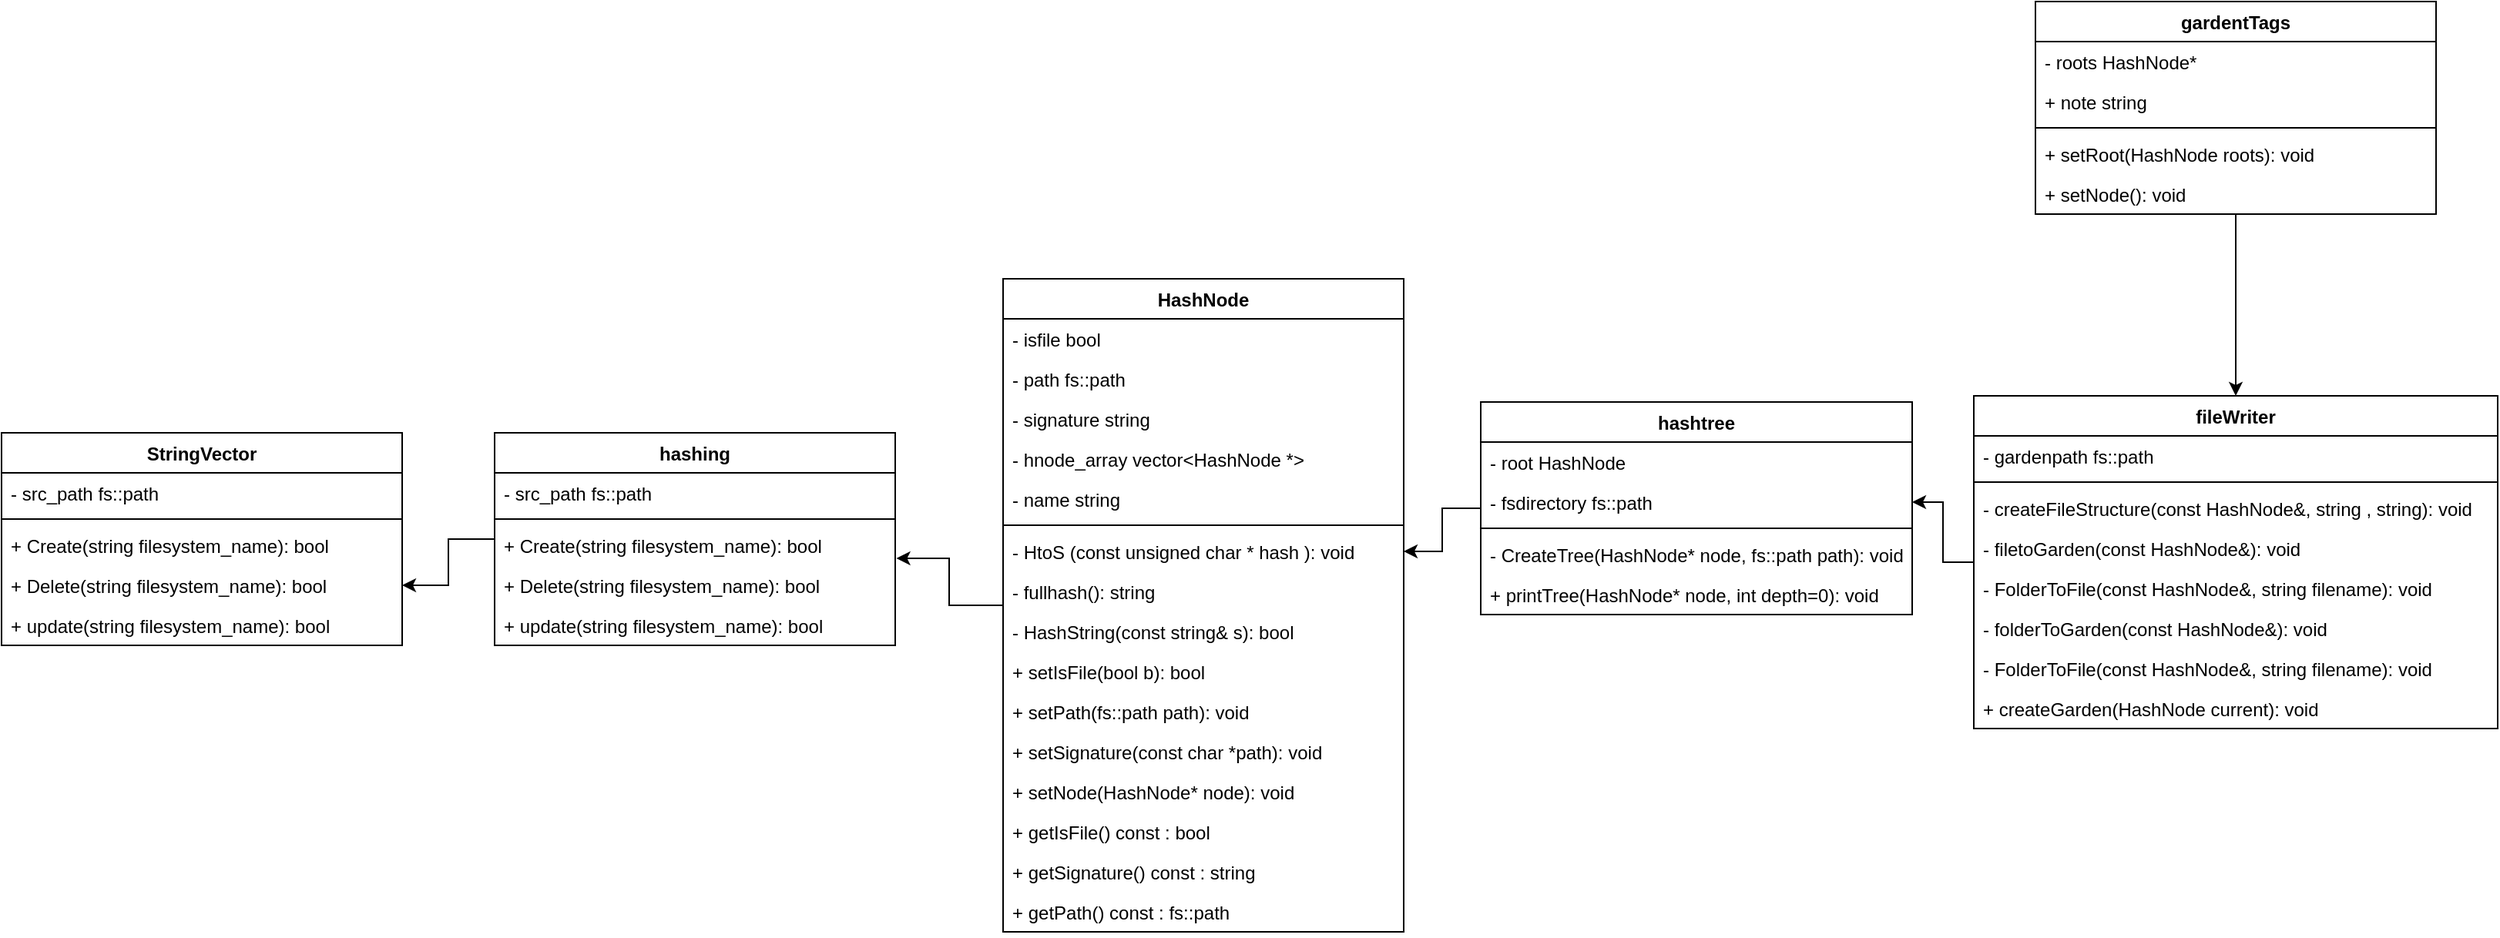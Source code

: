 <mxfile version="26.1.1">
  <diagram name="Page-1" id="80t52LJbAGnGbvyIK6xW">
    <mxGraphModel dx="782" dy="337" grid="1" gridSize="10" guides="1" tooltips="1" connect="1" arrows="1" fold="1" page="1" pageScale="1" pageWidth="3300" pageHeight="4681" math="0" shadow="0">
      <root>
        <mxCell id="0" />
        <mxCell id="1" parent="0" />
        <mxCell id="n_ILbymL3zQHqLycvMSJ-27" value="" style="edgeStyle=orthogonalEdgeStyle;rounded=0;orthogonalLoop=1;jettySize=auto;html=1;entryX=1.003;entryY=0.826;entryDx=0;entryDy=0;entryPerimeter=0;" edge="1" parent="1" source="T-ztOBFdZPyea2kKap5X-1" target="T-ztOBFdZPyea2kKap5X-22">
          <mxGeometry relative="1" as="geometry">
            <mxPoint x="1160" y="812" as="targetPoint" />
            <Array as="points" />
          </mxGeometry>
        </mxCell>
        <mxCell id="T-ztOBFdZPyea2kKap5X-1" value="&lt;div&gt;HashNode&lt;/div&gt;" style="swimlane;fontStyle=1;align=center;verticalAlign=top;childLayout=stackLayout;horizontal=1;startSize=26;horizontalStack=0;resizeParent=1;resizeParentMax=0;resizeLast=0;collapsible=1;marginBottom=0;whiteSpace=wrap;html=1;" parent="1" vertex="1">
          <mxGeometry x="1260" y="630" width="260" height="424" as="geometry" />
        </mxCell>
        <mxCell id="n_ILbymL3zQHqLycvMSJ-4" value="- isfile bool" style="text;strokeColor=none;fillColor=none;align=left;verticalAlign=top;spacingLeft=4;spacingRight=4;overflow=hidden;rotatable=0;points=[[0,0.5],[1,0.5]];portConstraint=eastwest;whiteSpace=wrap;html=1;" vertex="1" parent="T-ztOBFdZPyea2kKap5X-1">
          <mxGeometry y="26" width="260" height="26" as="geometry" />
        </mxCell>
        <mxCell id="T-ztOBFdZPyea2kKap5X-2" value="- path fs::path" style="text;strokeColor=none;fillColor=none;align=left;verticalAlign=top;spacingLeft=4;spacingRight=4;overflow=hidden;rotatable=0;points=[[0,0.5],[1,0.5]];portConstraint=eastwest;whiteSpace=wrap;html=1;" parent="T-ztOBFdZPyea2kKap5X-1" vertex="1">
          <mxGeometry y="52" width="260" height="26" as="geometry" />
        </mxCell>
        <mxCell id="T-ztOBFdZPyea2kKap5X-31" value="- signature string" style="text;strokeColor=none;fillColor=none;align=left;verticalAlign=top;spacingLeft=4;spacingRight=4;overflow=hidden;rotatable=0;points=[[0,0.5],[1,0.5]];portConstraint=eastwest;whiteSpace=wrap;html=1;" parent="T-ztOBFdZPyea2kKap5X-1" vertex="1">
          <mxGeometry y="78" width="260" height="26" as="geometry" />
        </mxCell>
        <mxCell id="T-ztOBFdZPyea2kKap5X-32" value="- hnode_array vector&amp;lt;HashNode *&amp;gt;" style="text;strokeColor=none;fillColor=none;align=left;verticalAlign=top;spacingLeft=4;spacingRight=4;overflow=hidden;rotatable=0;points=[[0,0.5],[1,0.5]];portConstraint=eastwest;whiteSpace=wrap;html=1;" parent="T-ztOBFdZPyea2kKap5X-1" vertex="1">
          <mxGeometry y="104" width="260" height="26" as="geometry" />
        </mxCell>
        <mxCell id="T-ztOBFdZPyea2kKap5X-33" value="- name string" style="text;strokeColor=none;fillColor=none;align=left;verticalAlign=top;spacingLeft=4;spacingRight=4;overflow=hidden;rotatable=0;points=[[0,0.5],[1,0.5]];portConstraint=eastwest;whiteSpace=wrap;html=1;" parent="T-ztOBFdZPyea2kKap5X-1" vertex="1">
          <mxGeometry y="130" width="260" height="26" as="geometry" />
        </mxCell>
        <mxCell id="T-ztOBFdZPyea2kKap5X-3" value="" style="line;strokeWidth=1;fillColor=none;align=left;verticalAlign=middle;spacingTop=-1;spacingLeft=3;spacingRight=3;rotatable=0;labelPosition=right;points=[];portConstraint=eastwest;strokeColor=inherit;" parent="T-ztOBFdZPyea2kKap5X-1" vertex="1">
          <mxGeometry y="156" width="260" height="8" as="geometry" />
        </mxCell>
        <mxCell id="T-ztOBFdZPyea2kKap5X-4" value="- HtoS (const unsigned char * hash ): void" style="text;strokeColor=none;fillColor=none;align=left;verticalAlign=top;spacingLeft=4;spacingRight=4;overflow=hidden;rotatable=0;points=[[0,0.5],[1,0.5]];portConstraint=eastwest;whiteSpace=wrap;html=1;" parent="T-ztOBFdZPyea2kKap5X-1" vertex="1">
          <mxGeometry y="164" width="260" height="26" as="geometry" />
        </mxCell>
        <mxCell id="T-ztOBFdZPyea2kKap5X-5" value="- fullhash(): string" style="text;strokeColor=none;fillColor=none;align=left;verticalAlign=top;spacingLeft=4;spacingRight=4;overflow=hidden;rotatable=0;points=[[0,0.5],[1,0.5]];portConstraint=eastwest;whiteSpace=wrap;html=1;" parent="T-ztOBFdZPyea2kKap5X-1" vertex="1">
          <mxGeometry y="190" width="260" height="26" as="geometry" />
        </mxCell>
        <mxCell id="T-ztOBFdZPyea2kKap5X-6" value="- HashString(const string&amp;amp; s): bool" style="text;strokeColor=none;fillColor=none;align=left;verticalAlign=top;spacingLeft=4;spacingRight=4;overflow=hidden;rotatable=0;points=[[0,0.5],[1,0.5]];portConstraint=eastwest;whiteSpace=wrap;html=1;" parent="T-ztOBFdZPyea2kKap5X-1" vertex="1">
          <mxGeometry y="216" width="260" height="26" as="geometry" />
        </mxCell>
        <mxCell id="n_ILbymL3zQHqLycvMSJ-5" value="+ setIsFile(bool b): bool" style="text;strokeColor=none;fillColor=none;align=left;verticalAlign=top;spacingLeft=4;spacingRight=4;overflow=hidden;rotatable=0;points=[[0,0.5],[1,0.5]];portConstraint=eastwest;whiteSpace=wrap;html=1;" vertex="1" parent="T-ztOBFdZPyea2kKap5X-1">
          <mxGeometry y="242" width="260" height="26" as="geometry" />
        </mxCell>
        <mxCell id="n_ILbymL3zQHqLycvMSJ-2" value="+ setPath(fs::path path): void" style="text;strokeColor=none;fillColor=none;align=left;verticalAlign=top;spacingLeft=4;spacingRight=4;overflow=hidden;rotatable=0;points=[[0,0.5],[1,0.5]];portConstraint=eastwest;whiteSpace=wrap;html=1;" vertex="1" parent="T-ztOBFdZPyea2kKap5X-1">
          <mxGeometry y="268" width="260" height="26" as="geometry" />
        </mxCell>
        <mxCell id="n_ILbymL3zQHqLycvMSJ-1" value="+ setSignature(const char *path): void" style="text;strokeColor=none;fillColor=none;align=left;verticalAlign=top;spacingLeft=4;spacingRight=4;overflow=hidden;rotatable=0;points=[[0,0.5],[1,0.5]];portConstraint=eastwest;whiteSpace=wrap;html=1;" vertex="1" parent="T-ztOBFdZPyea2kKap5X-1">
          <mxGeometry y="294" width="260" height="26" as="geometry" />
        </mxCell>
        <mxCell id="n_ILbymL3zQHqLycvMSJ-3" value="+ setNode(HashNode* node): void" style="text;strokeColor=none;fillColor=none;align=left;verticalAlign=top;spacingLeft=4;spacingRight=4;overflow=hidden;rotatable=0;points=[[0,0.5],[1,0.5]];portConstraint=eastwest;whiteSpace=wrap;html=1;" vertex="1" parent="T-ztOBFdZPyea2kKap5X-1">
          <mxGeometry y="320" width="260" height="26" as="geometry" />
        </mxCell>
        <mxCell id="n_ILbymL3zQHqLycvMSJ-7" value="+ getIsFile() const : bool" style="text;strokeColor=none;fillColor=none;align=left;verticalAlign=top;spacingLeft=4;spacingRight=4;overflow=hidden;rotatable=0;points=[[0,0.5],[1,0.5]];portConstraint=eastwest;whiteSpace=wrap;html=1;" vertex="1" parent="T-ztOBFdZPyea2kKap5X-1">
          <mxGeometry y="346" width="260" height="26" as="geometry" />
        </mxCell>
        <mxCell id="n_ILbymL3zQHqLycvMSJ-8" value="+ getSignature() const : string" style="text;strokeColor=none;fillColor=none;align=left;verticalAlign=top;spacingLeft=4;spacingRight=4;overflow=hidden;rotatable=0;points=[[0,0.5],[1,0.5]];portConstraint=eastwest;whiteSpace=wrap;html=1;" vertex="1" parent="T-ztOBFdZPyea2kKap5X-1">
          <mxGeometry y="372" width="260" height="26" as="geometry" />
        </mxCell>
        <mxCell id="n_ILbymL3zQHqLycvMSJ-9" value="+ getPath() const : fs::path" style="text;strokeColor=none;fillColor=none;align=left;verticalAlign=top;spacingLeft=4;spacingRight=4;overflow=hidden;rotatable=0;points=[[0,0.5],[1,0.5]];portConstraint=eastwest;whiteSpace=wrap;html=1;" vertex="1" parent="T-ztOBFdZPyea2kKap5X-1">
          <mxGeometry y="398" width="260" height="26" as="geometry" />
        </mxCell>
        <mxCell id="n_ILbymL3zQHqLycvMSJ-29" style="edgeStyle=orthogonalEdgeStyle;rounded=0;orthogonalLoop=1;jettySize=auto;html=1;entryX=1;entryY=0.5;entryDx=0;entryDy=0;" edge="1" parent="1" source="T-ztOBFdZPyea2kKap5X-7" target="n_ILbymL3zQHqLycvMSJ-10">
          <mxGeometry relative="1" as="geometry" />
        </mxCell>
        <mxCell id="T-ztOBFdZPyea2kKap5X-7" value="&lt;div&gt;fileWriter&lt;/div&gt;" style="swimlane;fontStyle=1;align=center;verticalAlign=top;childLayout=stackLayout;horizontal=1;startSize=26;horizontalStack=0;resizeParent=1;resizeParentMax=0;resizeLast=0;collapsible=1;marginBottom=0;whiteSpace=wrap;html=1;" parent="1" vertex="1">
          <mxGeometry x="1890" y="706" width="340" height="216" as="geometry" />
        </mxCell>
        <mxCell id="T-ztOBFdZPyea2kKap5X-8" value="- gardenpath fs::path" style="text;strokeColor=none;fillColor=none;align=left;verticalAlign=top;spacingLeft=4;spacingRight=4;overflow=hidden;rotatable=0;points=[[0,0.5],[1,0.5]];portConstraint=eastwest;whiteSpace=wrap;html=1;" parent="T-ztOBFdZPyea2kKap5X-7" vertex="1">
          <mxGeometry y="26" width="340" height="26" as="geometry" />
        </mxCell>
        <mxCell id="T-ztOBFdZPyea2kKap5X-9" value="" style="line;strokeWidth=1;fillColor=none;align=left;verticalAlign=middle;spacingTop=-1;spacingLeft=3;spacingRight=3;rotatable=0;labelPosition=right;points=[];portConstraint=eastwest;strokeColor=inherit;" parent="T-ztOBFdZPyea2kKap5X-7" vertex="1">
          <mxGeometry y="52" width="340" height="8" as="geometry" />
        </mxCell>
        <mxCell id="T-ztOBFdZPyea2kKap5X-10" value="- createFileStructure(const HashNode&amp;amp;, string , string): void" style="text;strokeColor=none;fillColor=none;align=left;verticalAlign=top;spacingLeft=4;spacingRight=4;overflow=hidden;rotatable=0;points=[[0,0.5],[1,0.5]];portConstraint=eastwest;whiteSpace=wrap;html=1;" parent="T-ztOBFdZPyea2kKap5X-7" vertex="1">
          <mxGeometry y="60" width="340" height="26" as="geometry" />
        </mxCell>
        <mxCell id="T-ztOBFdZPyea2kKap5X-11" value="- filetoGarden(const HashNode&amp;amp;): void" style="text;strokeColor=none;fillColor=none;align=left;verticalAlign=top;spacingLeft=4;spacingRight=4;overflow=hidden;rotatable=0;points=[[0,0.5],[1,0.5]];portConstraint=eastwest;whiteSpace=wrap;html=1;" parent="T-ztOBFdZPyea2kKap5X-7" vertex="1">
          <mxGeometry y="86" width="340" height="26" as="geometry" />
        </mxCell>
        <mxCell id="T-ztOBFdZPyea2kKap5X-12" value="- FolderToFile(const HashNode&amp;amp;, string filename): void" style="text;strokeColor=none;fillColor=none;align=left;verticalAlign=top;spacingLeft=4;spacingRight=4;overflow=hidden;rotatable=0;points=[[0,0.5],[1,0.5]];portConstraint=eastwest;whiteSpace=wrap;html=1;" parent="T-ztOBFdZPyea2kKap5X-7" vertex="1">
          <mxGeometry y="112" width="340" height="26" as="geometry" />
        </mxCell>
        <mxCell id="n_ILbymL3zQHqLycvMSJ-40" value="- folderToGarden(const HashNode&amp;amp;): void" style="text;strokeColor=none;fillColor=none;align=left;verticalAlign=top;spacingLeft=4;spacingRight=4;overflow=hidden;rotatable=0;points=[[0,0.5],[1,0.5]];portConstraint=eastwest;whiteSpace=wrap;html=1;" vertex="1" parent="T-ztOBFdZPyea2kKap5X-7">
          <mxGeometry y="138" width="340" height="26" as="geometry" />
        </mxCell>
        <mxCell id="n_ILbymL3zQHqLycvMSJ-55" value="- FolderToFile(const HashNode&amp;amp;, string filename): void" style="text;strokeColor=none;fillColor=none;align=left;verticalAlign=top;spacingLeft=4;spacingRight=4;overflow=hidden;rotatable=0;points=[[0,0.5],[1,0.5]];portConstraint=eastwest;whiteSpace=wrap;html=1;" vertex="1" parent="T-ztOBFdZPyea2kKap5X-7">
          <mxGeometry y="164" width="340" height="26" as="geometry" />
        </mxCell>
        <mxCell id="n_ILbymL3zQHqLycvMSJ-56" value="+ createGarden(HashNode current): void" style="text;strokeColor=none;fillColor=none;align=left;verticalAlign=top;spacingLeft=4;spacingRight=4;overflow=hidden;rotatable=0;points=[[0,0.5],[1,0.5]];portConstraint=eastwest;whiteSpace=wrap;html=1;" vertex="1" parent="T-ztOBFdZPyea2kKap5X-7">
          <mxGeometry y="190" width="340" height="26" as="geometry" />
        </mxCell>
        <mxCell id="n_ILbymL3zQHqLycvMSJ-30" value="" style="edgeStyle=orthogonalEdgeStyle;rounded=0;orthogonalLoop=1;jettySize=auto;html=1;entryX=1;entryY=0.5;entryDx=0;entryDy=0;" edge="1" parent="1" source="T-ztOBFdZPyea2kKap5X-13" target="T-ztOBFdZPyea2kKap5X-4">
          <mxGeometry relative="1" as="geometry" />
        </mxCell>
        <mxCell id="T-ztOBFdZPyea2kKap5X-13" value="&lt;div&gt;hashtree&lt;/div&gt;" style="swimlane;fontStyle=1;align=center;verticalAlign=top;childLayout=stackLayout;horizontal=1;startSize=26;horizontalStack=0;resizeParent=1;resizeParentMax=0;resizeLast=0;collapsible=1;marginBottom=0;whiteSpace=wrap;html=1;" parent="1" vertex="1">
          <mxGeometry x="1570" y="710" width="280" height="138" as="geometry" />
        </mxCell>
        <mxCell id="T-ztOBFdZPyea2kKap5X-14" value="- root HashNode" style="text;strokeColor=none;fillColor=none;align=left;verticalAlign=top;spacingLeft=4;spacingRight=4;overflow=hidden;rotatable=0;points=[[0,0.5],[1,0.5]];portConstraint=eastwest;whiteSpace=wrap;html=1;" parent="T-ztOBFdZPyea2kKap5X-13" vertex="1">
          <mxGeometry y="26" width="280" height="26" as="geometry" />
        </mxCell>
        <mxCell id="n_ILbymL3zQHqLycvMSJ-10" value="- fsdirectory fs::path" style="text;strokeColor=none;fillColor=none;align=left;verticalAlign=top;spacingLeft=4;spacingRight=4;overflow=hidden;rotatable=0;points=[[0,0.5],[1,0.5]];portConstraint=eastwest;whiteSpace=wrap;html=1;" vertex="1" parent="T-ztOBFdZPyea2kKap5X-13">
          <mxGeometry y="52" width="280" height="26" as="geometry" />
        </mxCell>
        <mxCell id="T-ztOBFdZPyea2kKap5X-15" value="" style="line;strokeWidth=1;fillColor=none;align=left;verticalAlign=middle;spacingTop=-1;spacingLeft=3;spacingRight=3;rotatable=0;labelPosition=right;points=[];portConstraint=eastwest;strokeColor=inherit;" parent="T-ztOBFdZPyea2kKap5X-13" vertex="1">
          <mxGeometry y="78" width="280" height="8" as="geometry" />
        </mxCell>
        <mxCell id="T-ztOBFdZPyea2kKap5X-16" value="- CreateTree(HashNode* node, fs::path path): void" style="text;strokeColor=none;fillColor=none;align=left;verticalAlign=top;spacingLeft=4;spacingRight=4;overflow=hidden;rotatable=0;points=[[0,0.5],[1,0.5]];portConstraint=eastwest;whiteSpace=wrap;html=1;" parent="T-ztOBFdZPyea2kKap5X-13" vertex="1">
          <mxGeometry y="86" width="280" height="26" as="geometry" />
        </mxCell>
        <mxCell id="T-ztOBFdZPyea2kKap5X-17" value="+ printTree(HashNode* node, int depth=0): void" style="text;strokeColor=none;fillColor=none;align=left;verticalAlign=top;spacingLeft=4;spacingRight=4;overflow=hidden;rotatable=0;points=[[0,0.5],[1,0.5]];portConstraint=eastwest;whiteSpace=wrap;html=1;" parent="T-ztOBFdZPyea2kKap5X-13" vertex="1">
          <mxGeometry y="112" width="280" height="26" as="geometry" />
        </mxCell>
        <mxCell id="n_ILbymL3zQHqLycvMSJ-28" value="" style="edgeStyle=orthogonalEdgeStyle;rounded=0;orthogonalLoop=1;jettySize=auto;html=1;" edge="1" parent="1" source="T-ztOBFdZPyea2kKap5X-19" target="T-ztOBFdZPyea2kKap5X-29">
          <mxGeometry relative="1" as="geometry">
            <Array as="points">
              <mxPoint x="900" y="799" />
              <mxPoint x="900" y="829" />
            </Array>
          </mxGeometry>
        </mxCell>
        <mxCell id="T-ztOBFdZPyea2kKap5X-19" value="&lt;div&gt;hashing&lt;/div&gt;" style="swimlane;fontStyle=1;align=center;verticalAlign=top;childLayout=stackLayout;horizontal=1;startSize=26;horizontalStack=0;resizeParent=1;resizeParentMax=0;resizeLast=0;collapsible=1;marginBottom=0;whiteSpace=wrap;html=1;" parent="1" vertex="1">
          <mxGeometry x="930" y="730" width="260" height="138" as="geometry" />
        </mxCell>
        <mxCell id="T-ztOBFdZPyea2kKap5X-20" value="- src_path fs::path" style="text;strokeColor=none;fillColor=none;align=left;verticalAlign=top;spacingLeft=4;spacingRight=4;overflow=hidden;rotatable=0;points=[[0,0.5],[1,0.5]];portConstraint=eastwest;whiteSpace=wrap;html=1;" parent="T-ztOBFdZPyea2kKap5X-19" vertex="1">
          <mxGeometry y="26" width="260" height="26" as="geometry" />
        </mxCell>
        <mxCell id="T-ztOBFdZPyea2kKap5X-21" value="" style="line;strokeWidth=1;fillColor=none;align=left;verticalAlign=middle;spacingTop=-1;spacingLeft=3;spacingRight=3;rotatable=0;labelPosition=right;points=[];portConstraint=eastwest;strokeColor=inherit;" parent="T-ztOBFdZPyea2kKap5X-19" vertex="1">
          <mxGeometry y="52" width="260" height="8" as="geometry" />
        </mxCell>
        <mxCell id="T-ztOBFdZPyea2kKap5X-22" value="+ Create(string filesystem_name): bool" style="text;strokeColor=none;fillColor=none;align=left;verticalAlign=top;spacingLeft=4;spacingRight=4;overflow=hidden;rotatable=0;points=[[0,0.5],[1,0.5]];portConstraint=eastwest;whiteSpace=wrap;html=1;" parent="T-ztOBFdZPyea2kKap5X-19" vertex="1">
          <mxGeometry y="60" width="260" height="26" as="geometry" />
        </mxCell>
        <mxCell id="T-ztOBFdZPyea2kKap5X-23" value="+ Delete(string filesystem_name): bool" style="text;strokeColor=none;fillColor=none;align=left;verticalAlign=top;spacingLeft=4;spacingRight=4;overflow=hidden;rotatable=0;points=[[0,0.5],[1,0.5]];portConstraint=eastwest;whiteSpace=wrap;html=1;" parent="T-ztOBFdZPyea2kKap5X-19" vertex="1">
          <mxGeometry y="86" width="260" height="26" as="geometry" />
        </mxCell>
        <mxCell id="T-ztOBFdZPyea2kKap5X-24" value="+ update(string filesystem_name): bool" style="text;strokeColor=none;fillColor=none;align=left;verticalAlign=top;spacingLeft=4;spacingRight=4;overflow=hidden;rotatable=0;points=[[0,0.5],[1,0.5]];portConstraint=eastwest;whiteSpace=wrap;html=1;" parent="T-ztOBFdZPyea2kKap5X-19" vertex="1">
          <mxGeometry y="112" width="260" height="26" as="geometry" />
        </mxCell>
        <mxCell id="T-ztOBFdZPyea2kKap5X-25" value="StringVector" style="swimlane;fontStyle=1;align=center;verticalAlign=top;childLayout=stackLayout;horizontal=1;startSize=26;horizontalStack=0;resizeParent=1;resizeParentMax=0;resizeLast=0;collapsible=1;marginBottom=0;whiteSpace=wrap;html=1;" parent="1" vertex="1">
          <mxGeometry x="610" y="730" width="260" height="138" as="geometry" />
        </mxCell>
        <mxCell id="T-ztOBFdZPyea2kKap5X-26" value="- src_path fs::path" style="text;strokeColor=none;fillColor=none;align=left;verticalAlign=top;spacingLeft=4;spacingRight=4;overflow=hidden;rotatable=0;points=[[0,0.5],[1,0.5]];portConstraint=eastwest;whiteSpace=wrap;html=1;" parent="T-ztOBFdZPyea2kKap5X-25" vertex="1">
          <mxGeometry y="26" width="260" height="26" as="geometry" />
        </mxCell>
        <mxCell id="T-ztOBFdZPyea2kKap5X-27" value="" style="line;strokeWidth=1;fillColor=none;align=left;verticalAlign=middle;spacingTop=-1;spacingLeft=3;spacingRight=3;rotatable=0;labelPosition=right;points=[];portConstraint=eastwest;strokeColor=inherit;" parent="T-ztOBFdZPyea2kKap5X-25" vertex="1">
          <mxGeometry y="52" width="260" height="8" as="geometry" />
        </mxCell>
        <mxCell id="T-ztOBFdZPyea2kKap5X-28" value="+ Create(string filesystem_name): bool" style="text;strokeColor=none;fillColor=none;align=left;verticalAlign=top;spacingLeft=4;spacingRight=4;overflow=hidden;rotatable=0;points=[[0,0.5],[1,0.5]];portConstraint=eastwest;whiteSpace=wrap;html=1;" parent="T-ztOBFdZPyea2kKap5X-25" vertex="1">
          <mxGeometry y="60" width="260" height="26" as="geometry" />
        </mxCell>
        <mxCell id="T-ztOBFdZPyea2kKap5X-29" value="+ Delete(string filesystem_name): bool" style="text;strokeColor=none;fillColor=none;align=left;verticalAlign=top;spacingLeft=4;spacingRight=4;overflow=hidden;rotatable=0;points=[[0,0.5],[1,0.5]];portConstraint=eastwest;whiteSpace=wrap;html=1;" parent="T-ztOBFdZPyea2kKap5X-25" vertex="1">
          <mxGeometry y="86" width="260" height="26" as="geometry" />
        </mxCell>
        <mxCell id="T-ztOBFdZPyea2kKap5X-30" value="+ update(string filesystem_name): bool" style="text;strokeColor=none;fillColor=none;align=left;verticalAlign=top;spacingLeft=4;spacingRight=4;overflow=hidden;rotatable=0;points=[[0,0.5],[1,0.5]];portConstraint=eastwest;whiteSpace=wrap;html=1;" parent="T-ztOBFdZPyea2kKap5X-25" vertex="1">
          <mxGeometry y="112" width="260" height="26" as="geometry" />
        </mxCell>
        <mxCell id="n_ILbymL3zQHqLycvMSJ-37" style="edgeStyle=orthogonalEdgeStyle;rounded=0;orthogonalLoop=1;jettySize=auto;html=1;entryX=0.5;entryY=0;entryDx=0;entryDy=0;" edge="1" parent="1" source="n_ILbymL3zQHqLycvMSJ-31" target="T-ztOBFdZPyea2kKap5X-7">
          <mxGeometry relative="1" as="geometry" />
        </mxCell>
        <mxCell id="n_ILbymL3zQHqLycvMSJ-31" value="&lt;div&gt;gardentTags&lt;/div&gt;" style="swimlane;fontStyle=1;align=center;verticalAlign=top;childLayout=stackLayout;horizontal=1;startSize=26;horizontalStack=0;resizeParent=1;resizeParentMax=0;resizeLast=0;collapsible=1;marginBottom=0;whiteSpace=wrap;html=1;" vertex="1" parent="1">
          <mxGeometry x="1930" y="450" width="260" height="138" as="geometry" />
        </mxCell>
        <mxCell id="n_ILbymL3zQHqLycvMSJ-32" value="- roots HashNode*" style="text;strokeColor=none;fillColor=none;align=left;verticalAlign=top;spacingLeft=4;spacingRight=4;overflow=hidden;rotatable=0;points=[[0,0.5],[1,0.5]];portConstraint=eastwest;whiteSpace=wrap;html=1;" vertex="1" parent="n_ILbymL3zQHqLycvMSJ-31">
          <mxGeometry y="26" width="260" height="26" as="geometry" />
        </mxCell>
        <mxCell id="n_ILbymL3zQHqLycvMSJ-38" value="+ note string" style="text;strokeColor=none;fillColor=none;align=left;verticalAlign=top;spacingLeft=4;spacingRight=4;overflow=hidden;rotatable=0;points=[[0,0.5],[1,0.5]];portConstraint=eastwest;whiteSpace=wrap;html=1;" vertex="1" parent="n_ILbymL3zQHqLycvMSJ-31">
          <mxGeometry y="52" width="260" height="26" as="geometry" />
        </mxCell>
        <mxCell id="n_ILbymL3zQHqLycvMSJ-33" value="" style="line;strokeWidth=1;fillColor=none;align=left;verticalAlign=middle;spacingTop=-1;spacingLeft=3;spacingRight=3;rotatable=0;labelPosition=right;points=[];portConstraint=eastwest;strokeColor=inherit;" vertex="1" parent="n_ILbymL3zQHqLycvMSJ-31">
          <mxGeometry y="78" width="260" height="8" as="geometry" />
        </mxCell>
        <mxCell id="n_ILbymL3zQHqLycvMSJ-34" value="+ setRoot(HashNode roots): void" style="text;strokeColor=none;fillColor=none;align=left;verticalAlign=top;spacingLeft=4;spacingRight=4;overflow=hidden;rotatable=0;points=[[0,0.5],[1,0.5]];portConstraint=eastwest;whiteSpace=wrap;html=1;" vertex="1" parent="n_ILbymL3zQHqLycvMSJ-31">
          <mxGeometry y="86" width="260" height="26" as="geometry" />
        </mxCell>
        <mxCell id="n_ILbymL3zQHqLycvMSJ-35" value="+ setNode(): void" style="text;strokeColor=none;fillColor=none;align=left;verticalAlign=top;spacingLeft=4;spacingRight=4;overflow=hidden;rotatable=0;points=[[0,0.5],[1,0.5]];portConstraint=eastwest;whiteSpace=wrap;html=1;" vertex="1" parent="n_ILbymL3zQHqLycvMSJ-31">
          <mxGeometry y="112" width="260" height="26" as="geometry" />
        </mxCell>
      </root>
    </mxGraphModel>
  </diagram>
</mxfile>
